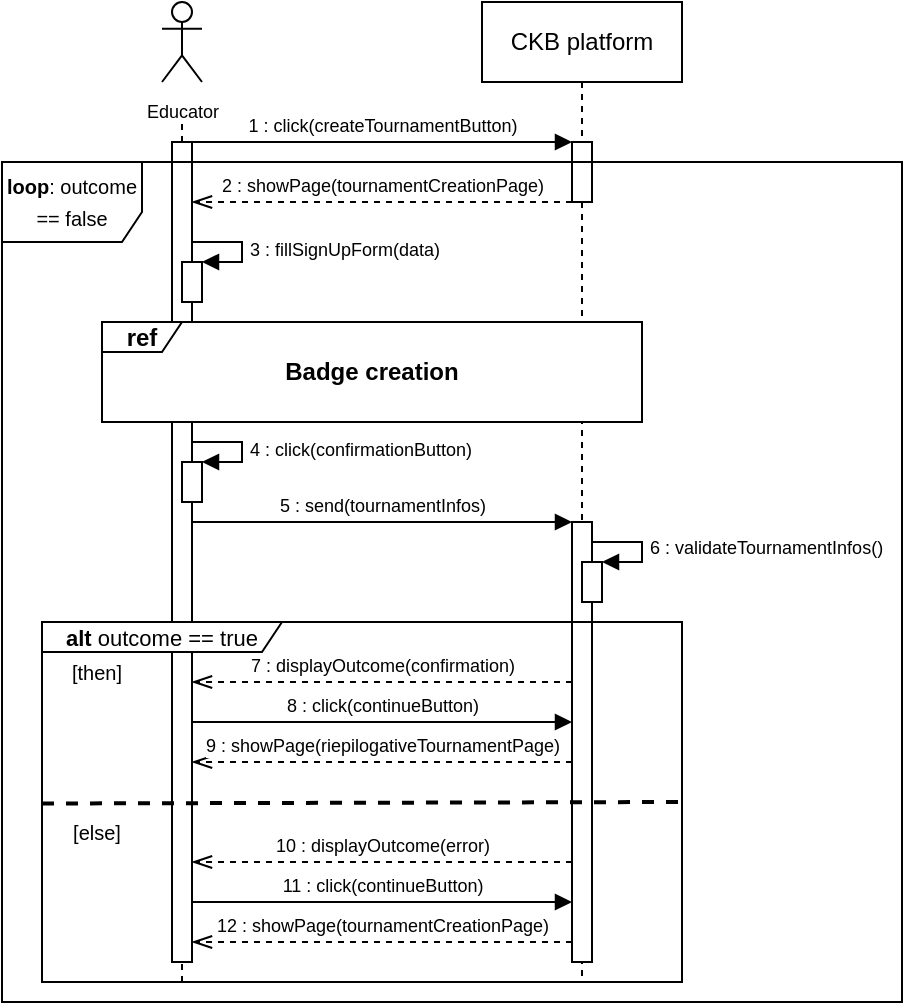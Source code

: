 <mxfile version="22.1.5" type="device">
  <diagram name="Page-1" id="2YBvvXClWsGukQMizWep">
    <mxGraphModel dx="850" dy="757" grid="1" gridSize="10" guides="1" tooltips="1" connect="1" arrows="1" fold="1" page="1" pageScale="1" pageWidth="850" pageHeight="1100" math="0" shadow="0">
      <root>
        <mxCell id="0" />
        <mxCell id="1" parent="0" />
        <mxCell id="QFnC96fmeQrWTmHDwa4i-30" value="CKB platform" style="shape=umlLifeline;perimeter=lifelinePerimeter;whiteSpace=wrap;html=1;container=0;dropTarget=0;collapsible=0;recursiveResize=0;outlineConnect=0;portConstraint=eastwest;newEdgeStyle={&quot;edgeStyle&quot;:&quot;elbowEdgeStyle&quot;,&quot;elbow&quot;:&quot;vertical&quot;,&quot;curved&quot;:0,&quot;rounded&quot;:0};" vertex="1" parent="1">
          <mxGeometry x="570" y="370" width="100" height="490" as="geometry" />
        </mxCell>
        <mxCell id="QFnC96fmeQrWTmHDwa4i-31" value="" style="html=1;points=[];perimeter=orthogonalPerimeter;outlineConnect=0;targetShapes=umlLifeline;portConstraint=eastwest;newEdgeStyle={&quot;edgeStyle&quot;:&quot;elbowEdgeStyle&quot;,&quot;elbow&quot;:&quot;vertical&quot;,&quot;curved&quot;:0,&quot;rounded&quot;:0};" vertex="1" parent="QFnC96fmeQrWTmHDwa4i-30">
          <mxGeometry x="45" y="70" width="10" height="30" as="geometry" />
        </mxCell>
        <mxCell id="QFnC96fmeQrWTmHDwa4i-32" value="" style="html=1;points=[];perimeter=orthogonalPerimeter;outlineConnect=0;targetShapes=umlLifeline;portConstraint=eastwest;newEdgeStyle={&quot;edgeStyle&quot;:&quot;elbowEdgeStyle&quot;,&quot;elbow&quot;:&quot;vertical&quot;,&quot;curved&quot;:0,&quot;rounded&quot;:0};" vertex="1" parent="QFnC96fmeQrWTmHDwa4i-30">
          <mxGeometry x="45" y="260" width="10" height="220" as="geometry" />
        </mxCell>
        <mxCell id="QFnC96fmeQrWTmHDwa4i-33" value="" style="html=1;points=[[0,0,0,0,5],[0,1,0,0,-5],[1,0,0,0,5],[1,1,0,0,-5]];perimeter=orthogonalPerimeter;outlineConnect=0;targetShapes=umlLifeline;portConstraint=eastwest;newEdgeStyle={&quot;curved&quot;:0,&quot;rounded&quot;:0};" vertex="1" parent="QFnC96fmeQrWTmHDwa4i-30">
          <mxGeometry x="50" y="280" width="10" height="20" as="geometry" />
        </mxCell>
        <mxCell id="QFnC96fmeQrWTmHDwa4i-34" value="&lt;font style=&quot;font-size: 9px;&quot;&gt;6 : validateTournamentInfos()&lt;/font&gt;" style="html=1;align=left;spacingLeft=2;endArrow=block;rounded=0;edgeStyle=orthogonalEdgeStyle;curved=0;rounded=0;" edge="1" parent="QFnC96fmeQrWTmHDwa4i-30" target="QFnC96fmeQrWTmHDwa4i-33">
          <mxGeometry relative="1" as="geometry">
            <mxPoint x="55" y="270.034" as="sourcePoint" />
            <Array as="points">
              <mxPoint x="80" y="270" />
              <mxPoint x="80" y="280" />
            </Array>
          </mxGeometry>
        </mxCell>
        <mxCell id="QFnC96fmeQrWTmHDwa4i-35" value="&lt;font style=&quot;font-size: 9px;&quot;&gt;Educator&lt;/font&gt;" style="shape=umlActor;verticalLabelPosition=bottom;verticalAlign=top;html=1;outlineConnect=0;" vertex="1" parent="1">
          <mxGeometry x="410" y="370" width="20" height="40" as="geometry" />
        </mxCell>
        <mxCell id="QFnC96fmeQrWTmHDwa4i-36" value="" style="endArrow=none;dashed=1;html=1;rounded=0;" edge="1" parent="1" source="QFnC96fmeQrWTmHDwa4i-38">
          <mxGeometry width="50" height="50" relative="1" as="geometry">
            <mxPoint x="420" y="680" as="sourcePoint" />
            <mxPoint x="420" y="430" as="targetPoint" />
          </mxGeometry>
        </mxCell>
        <mxCell id="QFnC96fmeQrWTmHDwa4i-37" value="" style="endArrow=none;dashed=1;html=1;rounded=0;" edge="1" parent="1" target="QFnC96fmeQrWTmHDwa4i-38">
          <mxGeometry width="50" height="50" relative="1" as="geometry">
            <mxPoint x="420" y="860" as="sourcePoint" />
            <mxPoint x="420.0" y="831.3" as="targetPoint" />
          </mxGeometry>
        </mxCell>
        <mxCell id="QFnC96fmeQrWTmHDwa4i-38" value="" style="html=1;points=[];perimeter=orthogonalPerimeter;outlineConnect=0;targetShapes=umlLifeline;portConstraint=eastwest;newEdgeStyle={&quot;edgeStyle&quot;:&quot;elbowEdgeStyle&quot;,&quot;elbow&quot;:&quot;vertical&quot;,&quot;curved&quot;:0,&quot;rounded&quot;:0};" vertex="1" parent="1">
          <mxGeometry x="415" y="440" width="10" height="410" as="geometry" />
        </mxCell>
        <mxCell id="QFnC96fmeQrWTmHDwa4i-39" value="&lt;font style=&quot;font-size: 9px;&quot;&gt;1 : click(createTournamentButton)&lt;/font&gt;" style="html=1;verticalAlign=bottom;endArrow=block;edgeStyle=elbowEdgeStyle;elbow=vertical;curved=0;rounded=0;" edge="1" parent="1" source="QFnC96fmeQrWTmHDwa4i-38" target="QFnC96fmeQrWTmHDwa4i-31">
          <mxGeometry relative="1" as="geometry">
            <mxPoint x="460" y="440" as="sourcePoint" />
            <Array as="points">
              <mxPoint x="540" y="440" />
            </Array>
            <mxPoint x="625" y="440" as="targetPoint" />
          </mxGeometry>
        </mxCell>
        <mxCell id="QFnC96fmeQrWTmHDwa4i-40" value="&lt;font style=&quot;font-size: 9px;&quot;&gt;2 : showPage(tournamentCreationPage)&lt;/font&gt;" style="html=1;verticalAlign=bottom;endArrow=openThin;dashed=1;endSize=8;edgeStyle=elbowEdgeStyle;elbow=vertical;curved=0;rounded=0;endFill=0;" edge="1" parent="1" source="QFnC96fmeQrWTmHDwa4i-31" target="QFnC96fmeQrWTmHDwa4i-38">
          <mxGeometry relative="1" as="geometry">
            <mxPoint x="460" y="470" as="targetPoint" />
            <Array as="points">
              <mxPoint x="515" y="470" />
            </Array>
            <mxPoint x="590" y="470" as="sourcePoint" />
          </mxGeometry>
        </mxCell>
        <mxCell id="QFnC96fmeQrWTmHDwa4i-41" value="" style="html=1;points=[[0,0,0,0,5],[0,1,0,0,-5],[1,0,0,0,5],[1,1,0,0,-5]];perimeter=orthogonalPerimeter;outlineConnect=0;targetShapes=umlLifeline;portConstraint=eastwest;newEdgeStyle={&quot;curved&quot;:0,&quot;rounded&quot;:0};" vertex="1" parent="1">
          <mxGeometry x="420" y="500" width="10" height="20" as="geometry" />
        </mxCell>
        <mxCell id="QFnC96fmeQrWTmHDwa4i-42" value="&lt;font style=&quot;font-size: 9px;&quot;&gt;5 : send(tournamentInfos)&lt;/font&gt;" style="html=1;verticalAlign=bottom;endArrow=block;edgeStyle=elbowEdgeStyle;elbow=vertical;curved=0;rounded=0;" edge="1" parent="1">
          <mxGeometry relative="1" as="geometry">
            <mxPoint x="425.0" y="630" as="sourcePoint" />
            <Array as="points">
              <mxPoint x="540" y="630" />
            </Array>
            <mxPoint x="615" y="630" as="targetPoint" />
          </mxGeometry>
        </mxCell>
        <mxCell id="QFnC96fmeQrWTmHDwa4i-43" value="&lt;font style=&quot;font-size: 9px;&quot;&gt;7 : displayOutcome(confirmation)&lt;/font&gt;" style="html=1;verticalAlign=bottom;endArrow=openThin;dashed=1;endSize=8;edgeStyle=elbowEdgeStyle;elbow=vertical;curved=0;rounded=0;endFill=0;" edge="1" parent="1">
          <mxGeometry relative="1" as="geometry">
            <mxPoint x="425.0" y="710" as="targetPoint" />
            <Array as="points">
              <mxPoint x="520" y="710" />
            </Array>
            <mxPoint x="615" y="710" as="sourcePoint" />
          </mxGeometry>
        </mxCell>
        <mxCell id="QFnC96fmeQrWTmHDwa4i-44" value="&lt;b&gt;alt &lt;/b&gt;outcome == true" style="shape=umlFrame;whiteSpace=wrap;html=1;pointerEvents=0;width=120;height=15;fontSize=11;" vertex="1" parent="1">
          <mxGeometry x="350" y="680" width="320" height="180" as="geometry" />
        </mxCell>
        <mxCell id="QFnC96fmeQrWTmHDwa4i-45" value="[then]" style="text;html=1;strokeColor=none;fillColor=none;align=center;verticalAlign=middle;whiteSpace=wrap;rounded=0;fontSize=10;" vertex="1" parent="1">
          <mxGeometry x="360" y="700" width="35" height="10" as="geometry" />
        </mxCell>
        <mxCell id="QFnC96fmeQrWTmHDwa4i-46" value="" style="endArrow=none;dashed=1;html=1;rounded=0;exitX=0.001;exitY=0.409;exitDx=0;exitDy=0;exitPerimeter=0;strokeWidth=2;" edge="1" parent="1">
          <mxGeometry width="50" height="50" relative="1" as="geometry">
            <mxPoint x="350" y="770.75" as="sourcePoint" />
            <mxPoint x="670" y="770" as="targetPoint" />
          </mxGeometry>
        </mxCell>
        <mxCell id="QFnC96fmeQrWTmHDwa4i-47" value="[else]" style="text;html=1;strokeColor=none;fillColor=none;align=center;verticalAlign=middle;whiteSpace=wrap;rounded=0;fontSize=10;" vertex="1" parent="1">
          <mxGeometry x="360" y="780" width="35" height="10" as="geometry" />
        </mxCell>
        <mxCell id="QFnC96fmeQrWTmHDwa4i-48" value="&lt;font style=&quot;font-size: 9px;&quot;&gt;10 : displayOutcome(error)&lt;/font&gt;" style="html=1;verticalAlign=bottom;endArrow=openThin;dashed=1;endSize=8;edgeStyle=elbowEdgeStyle;elbow=vertical;curved=0;rounded=0;endFill=0;" edge="1" parent="1" source="QFnC96fmeQrWTmHDwa4i-32" target="QFnC96fmeQrWTmHDwa4i-38">
          <mxGeometry relative="1" as="geometry">
            <mxPoint x="425.0" y="810" as="targetPoint" />
            <Array as="points">
              <mxPoint x="520" y="800" />
            </Array>
            <mxPoint x="615" y="810" as="sourcePoint" />
          </mxGeometry>
        </mxCell>
        <mxCell id="QFnC96fmeQrWTmHDwa4i-49" value="&lt;font style=&quot;font-size: 9px;&quot;&gt;3 : fillSignUpForm(data)&lt;/font&gt;" style="html=1;align=left;spacingLeft=2;endArrow=block;rounded=0;edgeStyle=orthogonalEdgeStyle;curved=0;rounded=0;" edge="1" parent="1" source="QFnC96fmeQrWTmHDwa4i-38" target="QFnC96fmeQrWTmHDwa4i-41">
          <mxGeometry relative="1" as="geometry">
            <mxPoint x="430" y="490" as="sourcePoint" />
            <Array as="points">
              <mxPoint x="450" y="490" />
              <mxPoint x="450" y="500" />
            </Array>
            <mxPoint x="435" y="520" as="targetPoint" />
          </mxGeometry>
        </mxCell>
        <mxCell id="QFnC96fmeQrWTmHDwa4i-50" value="&lt;p style=&quot;line-height: 120%;&quot;&gt;&lt;font style=&quot;font-size: 10px;&quot;&gt;&lt;b&gt;loop&lt;/b&gt;: outcome == false&lt;/font&gt;&lt;/p&gt;" style="shape=umlFrame;whiteSpace=wrap;html=1;pointerEvents=0;width=70;height=40;verticalAlign=middle;horizontal=1;labelPosition=center;verticalLabelPosition=middle;align=center;" vertex="1" parent="1">
          <mxGeometry x="330" y="450" width="450" height="420" as="geometry" />
        </mxCell>
        <mxCell id="QFnC96fmeQrWTmHDwa4i-51" value="" style="html=1;points=[[0,0,0,0,5],[0,1,0,0,-5],[1,0,0,0,5],[1,1,0,0,-5]];perimeter=orthogonalPerimeter;outlineConnect=0;targetShapes=umlLifeline;portConstraint=eastwest;newEdgeStyle={&quot;curved&quot;:0,&quot;rounded&quot;:0};" vertex="1" parent="1">
          <mxGeometry x="420" y="600" width="10" height="20" as="geometry" />
        </mxCell>
        <mxCell id="QFnC96fmeQrWTmHDwa4i-52" value="&lt;font style=&quot;font-size: 9px;&quot;&gt;4 : click(confirmationButton)&lt;/font&gt;" style="html=1;align=left;spacingLeft=2;endArrow=block;rounded=0;edgeStyle=orthogonalEdgeStyle;curved=0;rounded=0;" edge="1" parent="1" target="QFnC96fmeQrWTmHDwa4i-51">
          <mxGeometry relative="1" as="geometry">
            <mxPoint x="425" y="590" as="sourcePoint" />
            <Array as="points">
              <mxPoint x="450" y="590" />
              <mxPoint x="450" y="600" />
            </Array>
            <mxPoint x="435" y="620" as="targetPoint" />
          </mxGeometry>
        </mxCell>
        <mxCell id="QFnC96fmeQrWTmHDwa4i-53" value="&lt;b&gt;ref&lt;/b&gt;" style="shape=umlFrame;whiteSpace=wrap;html=1;pointerEvents=0;width=40;height=15;fillStyle=auto;fillColor=default;gradientColor=none;swimlaneFillColor=default;" vertex="1" parent="1">
          <mxGeometry x="380" y="530" width="270" height="50" as="geometry" />
        </mxCell>
        <mxCell id="QFnC96fmeQrWTmHDwa4i-54" value="Badge creation" style="text;html=1;strokeColor=none;fillColor=none;align=center;verticalAlign=middle;whiteSpace=wrap;rounded=0;fontStyle=1" vertex="1" parent="1">
          <mxGeometry x="470" y="540" width="90" height="30" as="geometry" />
        </mxCell>
        <mxCell id="QFnC96fmeQrWTmHDwa4i-55" value="&lt;font style=&quot;font-size: 9px;&quot;&gt;8 : click(continueButton)&lt;/font&gt;" style="html=1;verticalAlign=bottom;endArrow=block;edgeStyle=elbowEdgeStyle;elbow=vertical;curved=0;rounded=0;" edge="1" parent="1" source="QFnC96fmeQrWTmHDwa4i-38" target="QFnC96fmeQrWTmHDwa4i-32">
          <mxGeometry relative="1" as="geometry">
            <mxPoint x="425.0" y="730" as="sourcePoint" />
            <Array as="points">
              <mxPoint x="540" y="730" />
            </Array>
            <mxPoint x="615" y="730" as="targetPoint" />
          </mxGeometry>
        </mxCell>
        <mxCell id="QFnC96fmeQrWTmHDwa4i-56" value="&lt;font style=&quot;font-size: 9px;&quot;&gt;9 : showPage(riepilogativeTournamentPage)&lt;/font&gt;" style="html=1;verticalAlign=bottom;endArrow=openThin;dashed=1;endSize=8;edgeStyle=elbowEdgeStyle;elbow=vertical;curved=0;rounded=0;endFill=0;" edge="1" parent="1" source="QFnC96fmeQrWTmHDwa4i-32" target="QFnC96fmeQrWTmHDwa4i-38">
          <mxGeometry relative="1" as="geometry">
            <mxPoint x="425.0" y="750" as="targetPoint" />
            <Array as="points">
              <mxPoint x="520" y="750" />
            </Array>
            <mxPoint x="615" y="750" as="sourcePoint" />
          </mxGeometry>
        </mxCell>
        <mxCell id="QFnC96fmeQrWTmHDwa4i-57" value="&lt;font style=&quot;font-size: 9px;&quot;&gt;11 : click(continueButton)&lt;/font&gt;" style="html=1;verticalAlign=bottom;endArrow=block;edgeStyle=elbowEdgeStyle;elbow=vertical;curved=0;rounded=0;" edge="1" parent="1" source="QFnC96fmeQrWTmHDwa4i-38" target="QFnC96fmeQrWTmHDwa4i-32">
          <mxGeometry relative="1" as="geometry">
            <mxPoint x="425" y="820" as="sourcePoint" />
            <Array as="points">
              <mxPoint x="540" y="820" />
            </Array>
            <mxPoint x="615" y="820" as="targetPoint" />
          </mxGeometry>
        </mxCell>
        <mxCell id="QFnC96fmeQrWTmHDwa4i-58" value="&lt;font style=&quot;font-size: 9px;&quot;&gt;12 : showPage(tournamentCreationPage)&lt;/font&gt;" style="html=1;verticalAlign=bottom;endArrow=openThin;dashed=1;endSize=8;edgeStyle=elbowEdgeStyle;elbow=vertical;curved=0;rounded=0;endFill=0;" edge="1" parent="1" source="QFnC96fmeQrWTmHDwa4i-32" target="QFnC96fmeQrWTmHDwa4i-38">
          <mxGeometry relative="1" as="geometry">
            <mxPoint x="425" y="840" as="targetPoint" />
            <Array as="points">
              <mxPoint x="520" y="840" />
            </Array>
            <mxPoint x="615" y="840" as="sourcePoint" />
          </mxGeometry>
        </mxCell>
      </root>
    </mxGraphModel>
  </diagram>
</mxfile>
